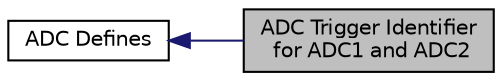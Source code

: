 digraph "ADC Trigger Identifier for ADC1 and ADC2"
{
  edge [fontname="Helvetica",fontsize="10",labelfontname="Helvetica",labelfontsize="10"];
  node [fontname="Helvetica",fontsize="10",shape=record];
  rankdir=LR;
  Node1 [label="ADC Defines",height=0.2,width=0.4,color="black", fillcolor="white", style="filled",URL="$group__STM32F1xx__adc__defines.html",tooltip="Defined Constants and Types for the STM32F1xx Analog to Digital Converters"];
  Node0 [label="ADC Trigger Identifier\l for ADC1 and ADC2",height=0.2,width=0.4,color="black", fillcolor="grey75", style="filled" fontcolor="black"];
  Node1->Node0 [shape=plaintext, color="midnightblue", dir="back", style="solid"];
}
